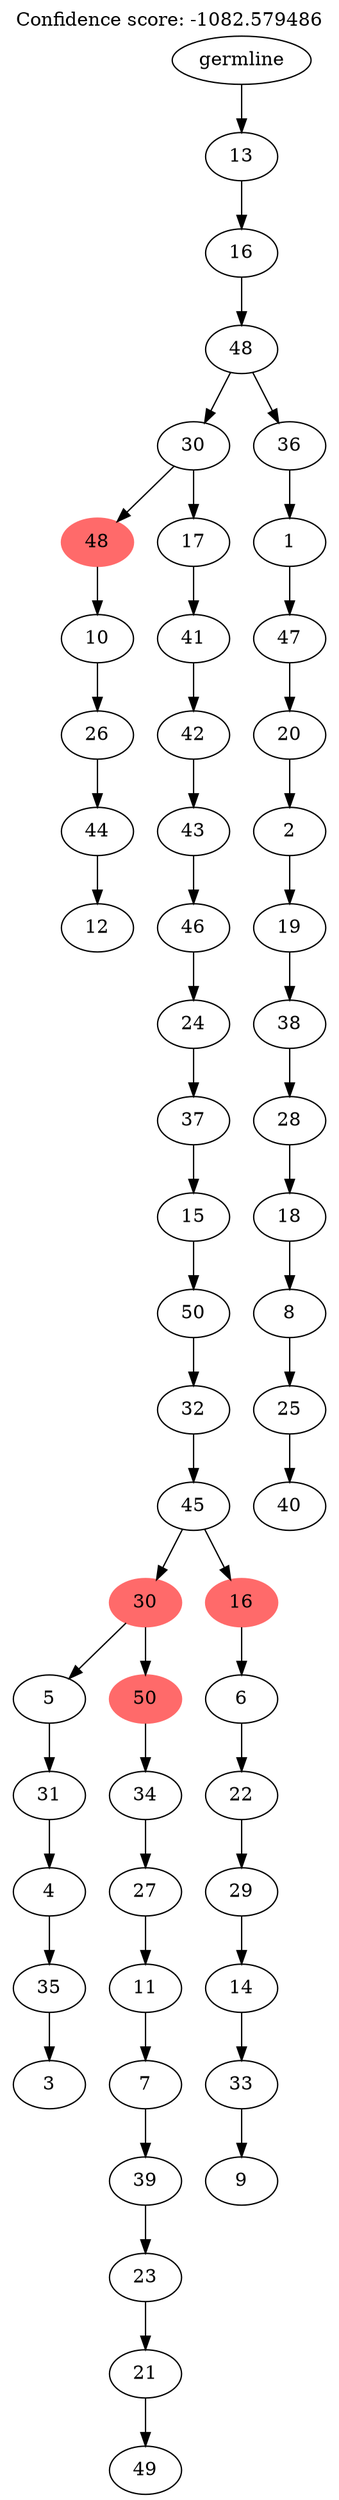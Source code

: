 digraph g {
	"53" -> "54";
	"54" [label="12"];
	"52" -> "53";
	"53" [label="44"];
	"51" -> "52";
	"52" [label="26"];
	"50" -> "51";
	"51" [label="10"];
	"48" -> "49";
	"49" [label="3"];
	"47" -> "48";
	"48" [label="35"];
	"46" -> "47";
	"47" [label="4"];
	"45" -> "46";
	"46" [label="31"];
	"43" -> "44";
	"44" [label="49"];
	"42" -> "43";
	"43" [label="21"];
	"41" -> "42";
	"42" [label="23"];
	"40" -> "41";
	"41" [label="39"];
	"39" -> "40";
	"40" [label="7"];
	"38" -> "39";
	"39" [label="11"];
	"37" -> "38";
	"38" [label="27"];
	"36" -> "37";
	"37" [label="34"];
	"35" -> "36";
	"36" [color=indianred1, style=filled, label="50"];
	"35" -> "45";
	"45" [label="5"];
	"33" -> "34";
	"34" [label="9"];
	"32" -> "33";
	"33" [label="33"];
	"31" -> "32";
	"32" [label="14"];
	"30" -> "31";
	"31" [label="29"];
	"29" -> "30";
	"30" [label="22"];
	"28" -> "29";
	"29" [label="6"];
	"27" -> "28";
	"28" [color=indianred1, style=filled, label="16"];
	"27" -> "35";
	"35" [color=indianred1, style=filled, label="30"];
	"26" -> "27";
	"27" [label="45"];
	"25" -> "26";
	"26" [label="32"];
	"24" -> "25";
	"25" [label="50"];
	"23" -> "24";
	"24" [label="15"];
	"22" -> "23";
	"23" [label="37"];
	"21" -> "22";
	"22" [label="24"];
	"20" -> "21";
	"21" [label="46"];
	"19" -> "20";
	"20" [label="43"];
	"18" -> "19";
	"19" [label="42"];
	"17" -> "18";
	"18" [label="41"];
	"16" -> "17";
	"17" [label="17"];
	"16" -> "50";
	"50" [color=indianred1, style=filled, label="48"];
	"14" -> "15";
	"15" [label="40"];
	"13" -> "14";
	"14" [label="25"];
	"12" -> "13";
	"13" [label="8"];
	"11" -> "12";
	"12" [label="18"];
	"10" -> "11";
	"11" [label="28"];
	"9" -> "10";
	"10" [label="38"];
	"8" -> "9";
	"9" [label="19"];
	"7" -> "8";
	"8" [label="2"];
	"6" -> "7";
	"7" [label="20"];
	"5" -> "6";
	"6" [label="47"];
	"4" -> "5";
	"5" [label="1"];
	"3" -> "4";
	"4" [label="36"];
	"3" -> "16";
	"16" [label="30"];
	"2" -> "3";
	"3" [label="48"];
	"1" -> "2";
	"2" [label="16"];
	"0" -> "1";
	"1" [label="13"];
	"0" [label="germline"];
	labelloc="t";
	label="Confidence score: -1082.579486";
}
